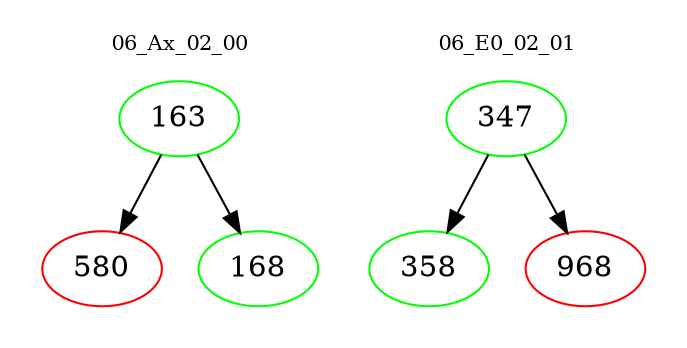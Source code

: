 digraph{
subgraph cluster_0 {
color = white
label = "06_Ax_02_00";
fontsize=10;
T0_163 [label="163", color="green"]
T0_163 -> T0_580 [color="black"]
T0_580 [label="580", color="red"]
T0_163 -> T0_168 [color="black"]
T0_168 [label="168", color="green"]
}
subgraph cluster_1 {
color = white
label = "06_E0_02_01";
fontsize=10;
T1_347 [label="347", color="green"]
T1_347 -> T1_358 [color="black"]
T1_358 [label="358", color="green"]
T1_347 -> T1_968 [color="black"]
T1_968 [label="968", color="red"]
}
}
